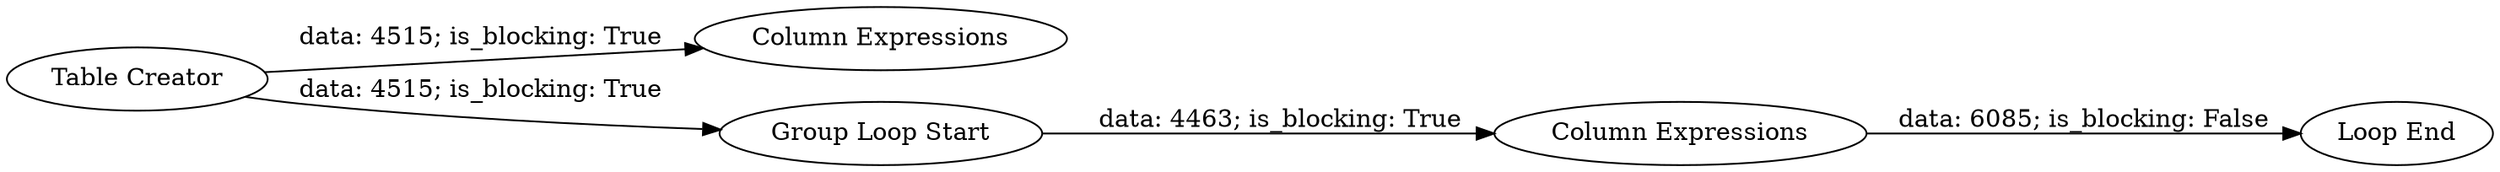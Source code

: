 digraph {
	"5136913843107291103_162" [label="Loop End"]
	"5136913843107291103_158" [label="Column Expressions"]
	"5136913843107291103_161" [label="Column Expressions"]
	"5136913843107291103_153" [label="Table Creator"]
	"5136913843107291103_154" [label="Group Loop Start"]
	"5136913843107291103_153" -> "5136913843107291103_154" [label="data: 4515; is_blocking: True"]
	"5136913843107291103_154" -> "5136913843107291103_158" [label="data: 4463; is_blocking: True"]
	"5136913843107291103_153" -> "5136913843107291103_161" [label="data: 4515; is_blocking: True"]
	"5136913843107291103_158" -> "5136913843107291103_162" [label="data: 6085; is_blocking: False"]
	rankdir=LR
}
